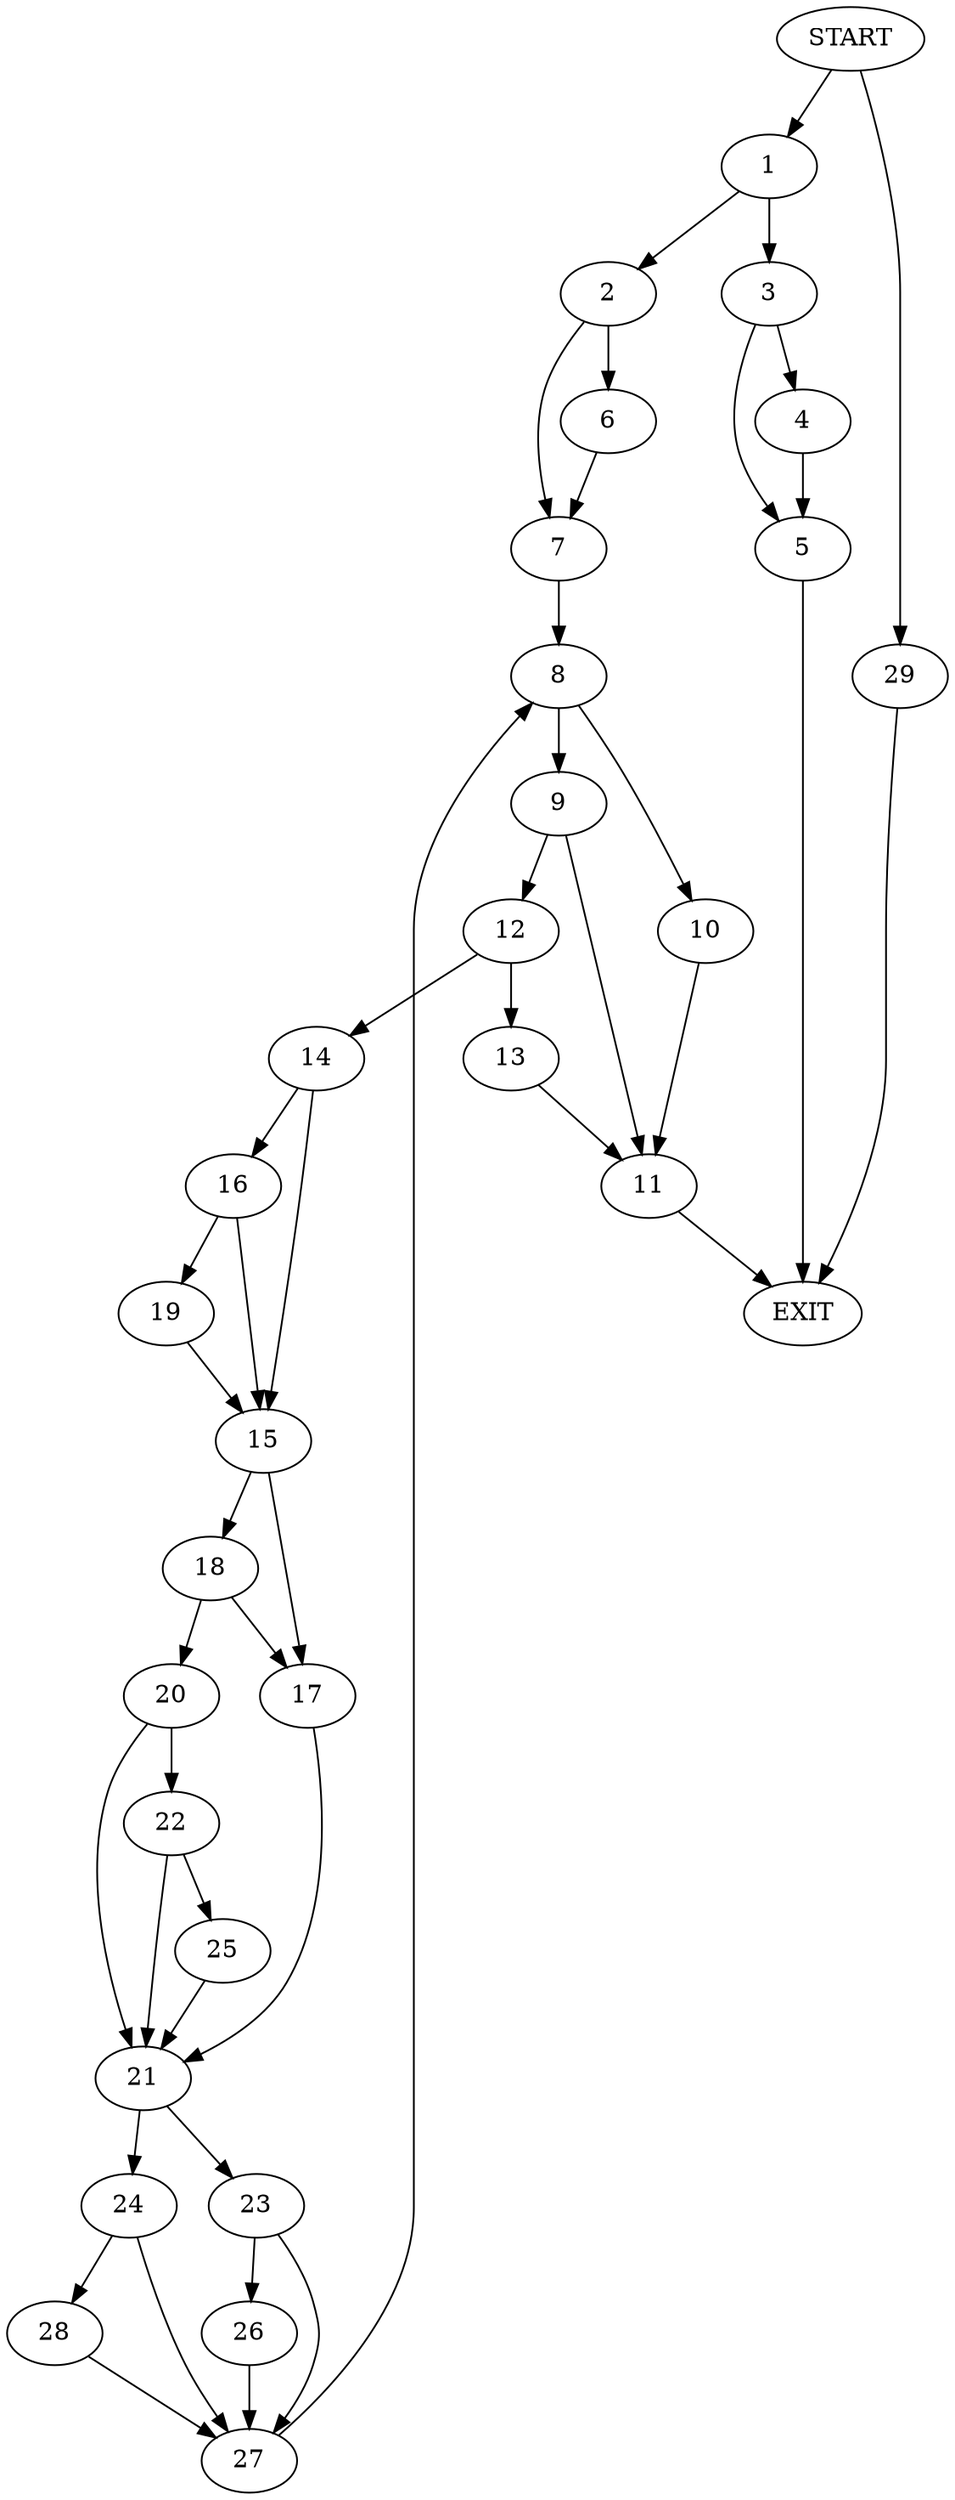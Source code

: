 digraph {
0 [label="START"]
30 [label="EXIT"]
0 -> 1
1 -> 2
1 -> 3
3 -> 4
3 -> 5
2 -> 6
2 -> 7
5 -> 30
4 -> 5
7 -> 8
6 -> 7
8 -> 9
8 -> 10
10 -> 11
9 -> 12
9 -> 11
11 -> 30
12 -> 13
12 -> 14
13 -> 11
14 -> 15
14 -> 16
15 -> 17
15 -> 18
16 -> 15
16 -> 19
19 -> 15
18 -> 17
18 -> 20
17 -> 21
20 -> 22
20 -> 21
21 -> 23
21 -> 24
22 -> 21
22 -> 25
25 -> 21
23 -> 26
23 -> 27
24 -> 27
24 -> 28
28 -> 27
27 -> 8
26 -> 27
0 -> 29
29 -> 30
}
